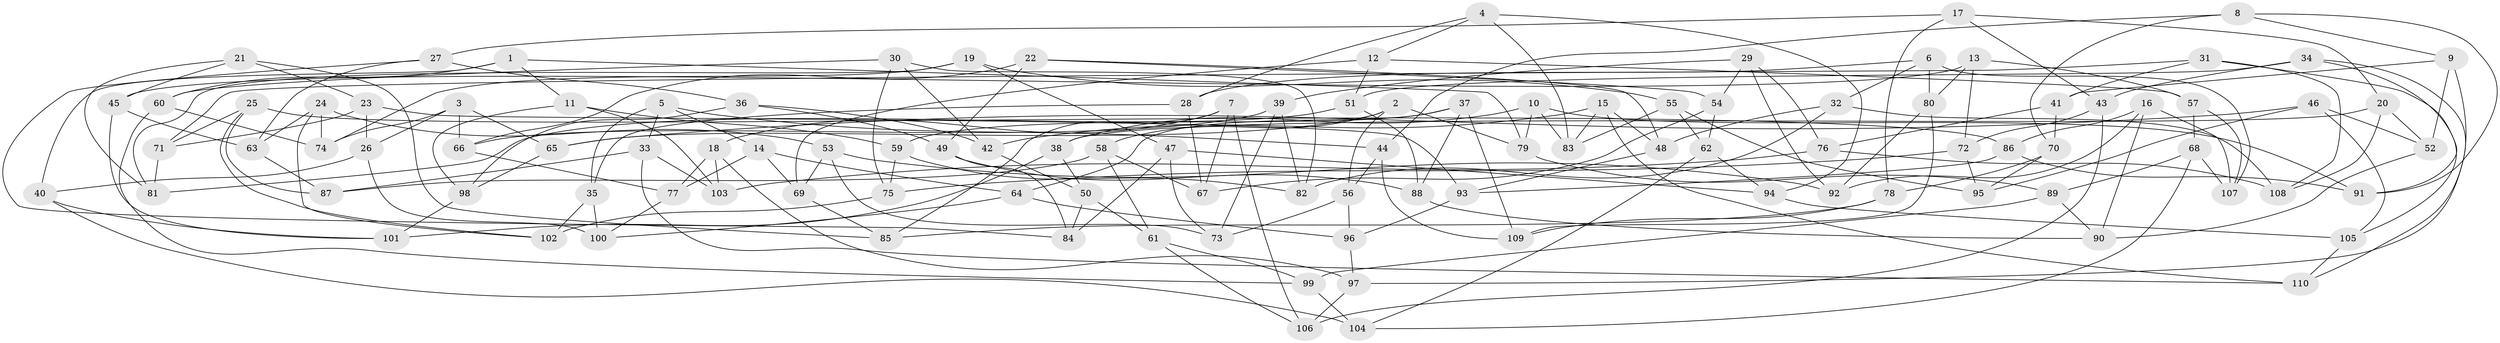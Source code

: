 // coarse degree distribution, {8: 0.06818181818181818, 7: 0.045454545454545456, 11: 0.022727272727272728, 9: 0.022727272727272728, 10: 0.11363636363636363, 5: 0.06818181818181818, 4: 0.36363636363636365, 6: 0.11363636363636363, 12: 0.06818181818181818, 3: 0.11363636363636363}
// Generated by graph-tools (version 1.1) at 2025/53/03/04/25 22:53:52]
// undirected, 110 vertices, 220 edges
graph export_dot {
  node [color=gray90,style=filled];
  1;
  2;
  3;
  4;
  5;
  6;
  7;
  8;
  9;
  10;
  11;
  12;
  13;
  14;
  15;
  16;
  17;
  18;
  19;
  20;
  21;
  22;
  23;
  24;
  25;
  26;
  27;
  28;
  29;
  30;
  31;
  32;
  33;
  34;
  35;
  36;
  37;
  38;
  39;
  40;
  41;
  42;
  43;
  44;
  45;
  46;
  47;
  48;
  49;
  50;
  51;
  52;
  53;
  54;
  55;
  56;
  57;
  58;
  59;
  60;
  61;
  62;
  63;
  64;
  65;
  66;
  67;
  68;
  69;
  70;
  71;
  72;
  73;
  74;
  75;
  76;
  77;
  78;
  79;
  80;
  81;
  82;
  83;
  84;
  85;
  86;
  87;
  88;
  89;
  90;
  91;
  92;
  93;
  94;
  95;
  96;
  97;
  98;
  99;
  100;
  101;
  102;
  103;
  104;
  105;
  106;
  107;
  108;
  109;
  110;
  1 -- 79;
  1 -- 60;
  1 -- 11;
  1 -- 40;
  2 -- 79;
  2 -- 56;
  2 -- 58;
  2 -- 65;
  3 -- 65;
  3 -- 26;
  3 -- 66;
  3 -- 74;
  4 -- 83;
  4 -- 28;
  4 -- 12;
  4 -- 94;
  5 -- 14;
  5 -- 44;
  5 -- 35;
  5 -- 33;
  6 -- 80;
  6 -- 107;
  6 -- 32;
  6 -- 28;
  7 -- 18;
  7 -- 67;
  7 -- 85;
  7 -- 106;
  8 -- 91;
  8 -- 9;
  8 -- 70;
  8 -- 44;
  9 -- 52;
  9 -- 97;
  9 -- 41;
  10 -- 83;
  10 -- 79;
  10 -- 91;
  10 -- 38;
  11 -- 98;
  11 -- 103;
  11 -- 59;
  12 -- 51;
  12 -- 57;
  12 -- 69;
  13 -- 72;
  13 -- 80;
  13 -- 45;
  13 -- 57;
  14 -- 77;
  14 -- 69;
  14 -- 64;
  15 -- 110;
  15 -- 83;
  15 -- 42;
  15 -- 48;
  16 -- 90;
  16 -- 92;
  16 -- 107;
  16 -- 86;
  17 -- 27;
  17 -- 20;
  17 -- 78;
  17 -- 43;
  18 -- 77;
  18 -- 97;
  18 -- 103;
  19 -- 55;
  19 -- 74;
  19 -- 47;
  19 -- 81;
  20 -- 52;
  20 -- 38;
  20 -- 108;
  21 -- 81;
  21 -- 45;
  21 -- 85;
  21 -- 23;
  22 -- 48;
  22 -- 66;
  22 -- 49;
  22 -- 54;
  23 -- 71;
  23 -- 26;
  23 -- 93;
  24 -- 102;
  24 -- 74;
  24 -- 63;
  24 -- 53;
  25 -- 71;
  25 -- 86;
  25 -- 87;
  25 -- 102;
  26 -- 100;
  26 -- 40;
  27 -- 84;
  27 -- 63;
  27 -- 36;
  28 -- 67;
  28 -- 35;
  29 -- 39;
  29 -- 92;
  29 -- 76;
  29 -- 54;
  30 -- 82;
  30 -- 60;
  30 -- 75;
  30 -- 42;
  31 -- 108;
  31 -- 71;
  31 -- 41;
  31 -- 105;
  32 -- 108;
  32 -- 48;
  32 -- 82;
  33 -- 103;
  33 -- 110;
  33 -- 87;
  34 -- 51;
  34 -- 110;
  34 -- 43;
  34 -- 91;
  35 -- 102;
  35 -- 100;
  36 -- 49;
  36 -- 42;
  36 -- 98;
  37 -- 59;
  37 -- 64;
  37 -- 88;
  37 -- 109;
  38 -- 101;
  38 -- 50;
  39 -- 66;
  39 -- 82;
  39 -- 73;
  40 -- 101;
  40 -- 104;
  41 -- 76;
  41 -- 70;
  42 -- 50;
  43 -- 106;
  43 -- 72;
  44 -- 56;
  44 -- 109;
  45 -- 63;
  45 -- 101;
  46 -- 65;
  46 -- 95;
  46 -- 52;
  46 -- 105;
  47 -- 94;
  47 -- 84;
  47 -- 73;
  48 -- 93;
  49 -- 88;
  49 -- 84;
  50 -- 84;
  50 -- 61;
  51 -- 81;
  51 -- 88;
  52 -- 90;
  53 -- 73;
  53 -- 92;
  53 -- 69;
  54 -- 67;
  54 -- 62;
  55 -- 62;
  55 -- 95;
  55 -- 83;
  56 -- 96;
  56 -- 73;
  57 -- 107;
  57 -- 68;
  58 -- 87;
  58 -- 67;
  58 -- 61;
  59 -- 82;
  59 -- 75;
  60 -- 99;
  60 -- 74;
  61 -- 106;
  61 -- 99;
  62 -- 104;
  62 -- 94;
  63 -- 87;
  64 -- 100;
  64 -- 96;
  65 -- 98;
  66 -- 77;
  68 -- 89;
  68 -- 107;
  68 -- 104;
  69 -- 85;
  70 -- 95;
  70 -- 78;
  71 -- 81;
  72 -- 75;
  72 -- 95;
  75 -- 102;
  76 -- 108;
  76 -- 103;
  77 -- 100;
  78 -- 109;
  78 -- 85;
  79 -- 89;
  80 -- 109;
  80 -- 92;
  86 -- 93;
  86 -- 91;
  88 -- 90;
  89 -- 90;
  89 -- 99;
  93 -- 96;
  94 -- 105;
  96 -- 97;
  97 -- 106;
  98 -- 101;
  99 -- 104;
  105 -- 110;
}
